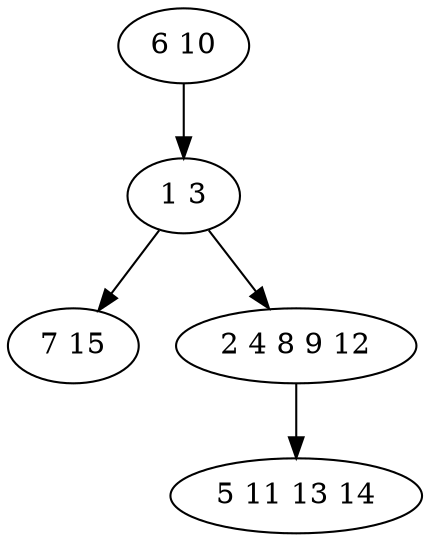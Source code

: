 digraph true_tree {
	"0" -> "1"
	"1" -> "2"
	"1" -> "3"
	"3" -> "4"
	"0" [label="6 10"];
	"1" [label="1 3"];
	"2" [label="7 15"];
	"3" [label="2 4 8 9 12"];
	"4" [label="5 11 13 14"];
}
